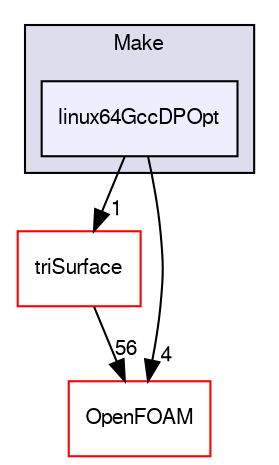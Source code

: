 digraph "src/triSurface/Make/linux64GccDPOpt" {
  bgcolor=transparent;
  compound=true
  node [ fontsize="10", fontname="FreeSans"];
  edge [ labelfontsize="10", labelfontname="FreeSans"];
  subgraph clusterdir_1fdc4c49ef0c9c4291b0cd96c8856cea {
    graph [ bgcolor="#ddddee", pencolor="black", label="Make" fontname="FreeSans", fontsize="10", URL="dir_1fdc4c49ef0c9c4291b0cd96c8856cea.html"]
  dir_1343002ec594472a7e850784f5be7a98 [shape=box, label="linux64GccDPOpt", style="filled", fillcolor="#eeeeff", pencolor="black", URL="dir_1343002ec594472a7e850784f5be7a98.html"];
  }
  dir_fc98c2e9ee0413e7a39bdbd8e1af4ce3 [shape=box label="triSurface" color="red" URL="dir_fc98c2e9ee0413e7a39bdbd8e1af4ce3.html"];
  dir_c5473ff19b20e6ec4dfe5c310b3778a8 [shape=box label="OpenFOAM" color="red" URL="dir_c5473ff19b20e6ec4dfe5c310b3778a8.html"];
  dir_1343002ec594472a7e850784f5be7a98->dir_fc98c2e9ee0413e7a39bdbd8e1af4ce3 [headlabel="1", labeldistance=1.5 headhref="dir_002808_002536.html"];
  dir_1343002ec594472a7e850784f5be7a98->dir_c5473ff19b20e6ec4dfe5c310b3778a8 [headlabel="4", labeldistance=1.5 headhref="dir_002808_001732.html"];
  dir_fc98c2e9ee0413e7a39bdbd8e1af4ce3->dir_c5473ff19b20e6ec4dfe5c310b3778a8 [headlabel="56", labeldistance=1.5 headhref="dir_002536_001732.html"];
}
